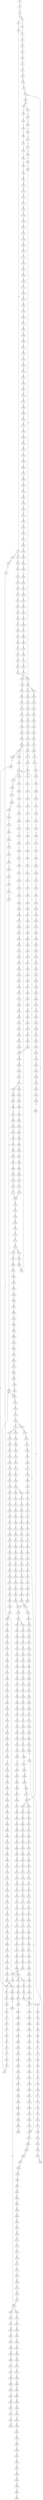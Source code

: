 strict digraph  {
	S0 -> S1 [ label = A ];
	S1 -> S2 [ label = C ];
	S2 -> S3 [ label = T ];
	S2 -> S4 [ label = G ];
	S3 -> S5 [ label = T ];
	S4 -> S6 [ label = T ];
	S5 -> S7 [ label = C ];
	S6 -> S8 [ label = C ];
	S7 -> S9 [ label = A ];
	S8 -> S10 [ label = G ];
	S8 -> S11 [ label = C ];
	S9 -> S12 [ label = A ];
	S10 -> S13 [ label = A ];
	S11 -> S14 [ label = A ];
	S12 -> S15 [ label = G ];
	S13 -> S16 [ label = G ];
	S14 -> S17 [ label = G ];
	S15 -> S18 [ label = C ];
	S16 -> S19 [ label = C ];
	S17 -> S20 [ label = C ];
	S18 -> S21 [ label = G ];
	S19 -> S22 [ label = G ];
	S20 -> S23 [ label = T ];
	S20 -> S24 [ label = G ];
	S21 -> S25 [ label = A ];
	S22 -> S26 [ label = A ];
	S23 -> S27 [ label = T ];
	S24 -> S28 [ label = A ];
	S25 -> S29 [ label = G ];
	S26 -> S30 [ label = G ];
	S27 -> S31 [ label = C ];
	S28 -> S32 [ label = G ];
	S29 -> S33 [ label = T ];
	S30 -> S34 [ label = T ];
	S31 -> S35 [ label = A ];
	S32 -> S36 [ label = T ];
	S33 -> S37 [ label = C ];
	S34 -> S38 [ label = C ];
	S35 -> S39 [ label = C ];
	S36 -> S40 [ label = C ];
	S37 -> S41 [ label = C ];
	S38 -> S42 [ label = G ];
	S39 -> S43 [ label = G ];
	S40 -> S41 [ label = C ];
	S40 -> S44 [ label = T ];
	S41 -> S45 [ label = C ];
	S42 -> S46 [ label = A ];
	S43 -> S47 [ label = C ];
	S44 -> S48 [ label = C ];
	S45 -> S49 [ label = T ];
	S45 -> S50 [ label = G ];
	S46 -> S51 [ label = A ];
	S47 -> S52 [ label = C ];
	S48 -> S53 [ label = G ];
	S49 -> S54 [ label = C ];
	S50 -> S55 [ label = C ];
	S51 -> S56 [ label = C ];
	S52 -> S57 [ label = C ];
	S53 -> S58 [ label = T ];
	S54 -> S59 [ label = C ];
	S55 -> S60 [ label = C ];
	S56 -> S61 [ label = C ];
	S57 -> S62 [ label = T ];
	S58 -> S63 [ label = C ];
	S59 -> S64 [ label = G ];
	S60 -> S65 [ label = T ];
	S61 -> S66 [ label = T ];
	S62 -> S67 [ label = T ];
	S63 -> S68 [ label = T ];
	S64 -> S69 [ label = G ];
	S65 -> S70 [ label = G ];
	S66 -> S71 [ label = G ];
	S67 -> S72 [ label = C ];
	S68 -> S73 [ label = G ];
	S69 -> S74 [ label = T ];
	S70 -> S75 [ label = T ];
	S71 -> S76 [ label = T ];
	S72 -> S77 [ label = A ];
	S73 -> S78 [ label = T ];
	S74 -> S79 [ label = C ];
	S75 -> S80 [ label = C ];
	S76 -> S81 [ label = C ];
	S77 -> S82 [ label = T ];
	S78 -> S83 [ label = T ];
	S79 -> S84 [ label = T ];
	S80 -> S85 [ label = G ];
	S81 -> S86 [ label = G ];
	S82 -> S87 [ label = C ];
	S83 -> S88 [ label = C ];
	S84 -> S89 [ label = G ];
	S85 -> S90 [ label = C ];
	S86 -> S91 [ label = C ];
	S87 -> S92 [ label = C ];
	S88 -> S93 [ label = C ];
	S89 -> S94 [ label = G ];
	S90 -> S95 [ label = G ];
	S91 -> S95 [ label = G ];
	S92 -> S96 [ label = A ];
	S93 -> S97 [ label = G ];
	S94 -> S98 [ label = A ];
	S95 -> S99 [ label = C ];
	S96 -> S100 [ label = G ];
	S97 -> S101 [ label = T ];
	S98 -> S102 [ label = G ];
	S99 -> S103 [ label = G ];
	S99 -> S104 [ label = A ];
	S100 -> S105 [ label = A ];
	S101 -> S106 [ label = G ];
	S102 -> S107 [ label = G ];
	S103 -> S108 [ label = A ];
	S104 -> S109 [ label = A ];
	S105 -> S110 [ label = A ];
	S106 -> S111 [ label = G ];
	S107 -> S112 [ label = G ];
	S108 -> S113 [ label = G ];
	S109 -> S114 [ label = C ];
	S110 -> S115 [ label = C ];
	S111 -> S116 [ label = C ];
	S112 -> S117 [ label = T ];
	S113 -> S118 [ label = C ];
	S114 -> S119 [ label = C ];
	S115 -> S120 [ label = C ];
	S116 -> S121 [ label = C ];
	S117 -> S122 [ label = G ];
	S118 -> S123 [ label = A ];
	S119 -> S124 [ label = C ];
	S120 -> S125 [ label = A ];
	S120 -> S126 [ label = G ];
	S121 -> S127 [ label = C ];
	S122 -> S128 [ label = T ];
	S123 -> S129 [ label = G ];
	S124 -> S130 [ label = G ];
	S125 -> S131 [ label = G ];
	S125 -> S132 [ label = C ];
	S126 -> S133 [ label = G ];
	S127 -> S134 [ label = G ];
	S128 -> S135 [ label = T ];
	S129 -> S136 [ label = T ];
	S130 -> S137 [ label = T ];
	S131 -> S138 [ label = A ];
	S132 -> S139 [ label = C ];
	S133 -> S140 [ label = A ];
	S134 -> S141 [ label = T ];
	S135 -> S142 [ label = C ];
	S136 -> S143 [ label = G ];
	S137 -> S144 [ label = A ];
	S138 -> S145 [ label = C ];
	S139 -> S146 [ label = A ];
	S140 -> S147 [ label = C ];
	S141 -> S148 [ label = C ];
	S142 -> S149 [ label = C ];
	S143 -> S150 [ label = C ];
	S144 -> S151 [ label = C ];
	S145 -> S152 [ label = T ];
	S146 -> S153 [ label = C ];
	S147 -> S154 [ label = G ];
	S148 -> S155 [ label = C ];
	S149 -> S156 [ label = A ];
	S150 -> S157 [ label = A ];
	S151 -> S158 [ label = A ];
	S152 -> S159 [ label = C ];
	S153 -> S160 [ label = C ];
	S154 -> S161 [ label = C ];
	S155 -> S162 [ label = A ];
	S156 -> S163 [ label = G ];
	S157 -> S164 [ label = A ];
	S158 -> S165 [ label = G ];
	S159 -> S166 [ label = C ];
	S160 -> S167 [ label = C ];
	S161 -> S168 [ label = C ];
	S162 -> S169 [ label = G ];
	S163 -> S170 [ label = C ];
	S164 -> S171 [ label = C ];
	S165 -> S172 [ label = C ];
	S166 -> S173 [ label = C ];
	S167 -> S174 [ label = C ];
	S168 -> S175 [ label = C ];
	S169 -> S176 [ label = T ];
	S170 -> S177 [ label = A ];
	S171 -> S178 [ label = A ];
	S172 -> S179 [ label = A ];
	S173 -> S180 [ label = A ];
	S174 -> S181 [ label = T ];
	S175 -> S182 [ label = A ];
	S176 -> S183 [ label = A ];
	S177 -> S184 [ label = G ];
	S178 -> S185 [ label = G ];
	S179 -> S186 [ label = G ];
	S180 -> S187 [ label = T ];
	S181 -> S188 [ label = T ];
	S182 -> S189 [ label = T ];
	S183 -> S190 [ label = G ];
	S184 -> S191 [ label = A ];
	S185 -> S192 [ label = C ];
	S186 -> S193 [ label = G ];
	S187 -> S194 [ label = C ];
	S188 -> S195 [ label = C ];
	S189 -> S196 [ label = C ];
	S190 -> S197 [ label = G ];
	S190 -> S198 [ label = C ];
	S191 -> S199 [ label = T ];
	S192 -> S200 [ label = T ];
	S193 -> S201 [ label = T ];
	S194 -> S202 [ label = T ];
	S195 -> S203 [ label = C ];
	S195 -> S204 [ label = G ];
	S196 -> S205 [ label = G ];
	S197 -> S206 [ label = G ];
	S198 -> S207 [ label = T ];
	S199 -> S208 [ label = A ];
	S200 -> S209 [ label = A ];
	S201 -> S210 [ label = G ];
	S202 -> S211 [ label = G ];
	S203 -> S212 [ label = T ];
	S204 -> S213 [ label = A ];
	S205 -> S214 [ label = T ];
	S206 -> S215 [ label = T ];
	S207 -> S216 [ label = C ];
	S208 -> S217 [ label = A ];
	S209 -> S218 [ label = C ];
	S210 -> S219 [ label = C ];
	S211 -> S220 [ label = C ];
	S212 -> S221 [ label = G ];
	S213 -> S222 [ label = T ];
	S214 -> S223 [ label = C ];
	S215 -> S224 [ label = C ];
	S216 -> S225 [ label = C ];
	S217 -> S226 [ label = A ];
	S218 -> S227 [ label = G ];
	S219 -> S228 [ label = A ];
	S220 -> S229 [ label = C ];
	S221 -> S230 [ label = T ];
	S222 -> S231 [ label = C ];
	S223 -> S232 [ label = C ];
	S224 -> S233 [ label = A ];
	S225 -> S234 [ label = A ];
	S226 -> S235 [ label = A ];
	S227 -> S236 [ label = A ];
	S228 -> S237 [ label = C ];
	S229 -> S238 [ label = A ];
	S230 -> S239 [ label = C ];
	S231 -> S240 [ label = G ];
	S232 -> S241 [ label = T ];
	S233 -> S242 [ label = C ];
	S234 -> S243 [ label = C ];
	S235 -> S244 [ label = A ];
	S236 -> S245 [ label = G ];
	S237 -> S246 [ label = G ];
	S238 -> S247 [ label = G ];
	S239 -> S248 [ label = C ];
	S240 -> S249 [ label = T ];
	S241 -> S250 [ label = C ];
	S242 -> S251 [ label = T ];
	S243 -> S252 [ label = C ];
	S244 -> S253 [ label = C ];
	S245 -> S254 [ label = A ];
	S246 -> S255 [ label = C ];
	S247 -> S256 [ label = T ];
	S248 -> S257 [ label = T ];
	S249 -> S258 [ label = T ];
	S250 -> S259 [ label = T ];
	S251 -> S260 [ label = C ];
	S252 -> S261 [ label = G ];
	S253 -> S262 [ label = T ];
	S254 -> S263 [ label = A ];
	S255 -> S264 [ label = G ];
	S256 -> S265 [ label = C ];
	S257 -> S266 [ label = T ];
	S258 -> S267 [ label = T ];
	S259 -> S268 [ label = T ];
	S260 -> S269 [ label = G ];
	S261 -> S270 [ label = G ];
	S262 -> S271 [ label = T ];
	S263 -> S272 [ label = C ];
	S264 -> S273 [ label = G ];
	S265 -> S274 [ label = G ];
	S266 -> S275 [ label = G ];
	S267 -> S276 [ label = G ];
	S268 -> S277 [ label = C ];
	S269 -> S278 [ label = C ];
	S270 -> S279 [ label = A ];
	S271 -> S280 [ label = T ];
	S272 -> S281 [ label = T ];
	S273 -> S282 [ label = T ];
	S274 -> S283 [ label = T ];
	S275 -> S284 [ label = T ];
	S276 -> S285 [ label = T ];
	S277 -> S286 [ label = T ];
	S278 -> S287 [ label = T ];
	S279 -> S288 [ label = C ];
	S280 -> S289 [ label = G ];
	S281 -> S290 [ label = G ];
	S282 -> S291 [ label = G ];
	S283 -> S292 [ label = A ];
	S284 -> S293 [ label = A ];
	S285 -> S294 [ label = A ];
	S286 -> S295 [ label = C ];
	S287 -> S296 [ label = T ];
	S288 -> S297 [ label = G ];
	S289 -> S298 [ label = C ];
	S290 -> S299 [ label = G ];
	S291 -> S300 [ label = C ];
	S292 -> S301 [ label = A ];
	S293 -> S302 [ label = G ];
	S294 -> S303 [ label = G ];
	S295 -> S304 [ label = G ];
	S296 -> S305 [ label = C ];
	S297 -> S306 [ label = T ];
	S298 -> S307 [ label = C ];
	S299 -> S308 [ label = C ];
	S300 -> S309 [ label = C ];
	S301 -> S310 [ label = G ];
	S302 -> S311 [ label = G ];
	S303 -> S312 [ label = G ];
	S304 -> S313 [ label = G ];
	S305 -> S314 [ label = A ];
	S306 -> S315 [ label = C ];
	S307 -> S316 [ label = G ];
	S308 -> S317 [ label = G ];
	S309 -> S318 [ label = G ];
	S310 -> S319 [ label = A ];
	S311 -> S320 [ label = A ];
	S312 -> S321 [ label = A ];
	S313 -> S322 [ label = A ];
	S314 -> S323 [ label = T ];
	S315 -> S324 [ label = G ];
	S316 -> S325 [ label = T ];
	S317 -> S326 [ label = C ];
	S318 -> S327 [ label = C ];
	S319 -> S328 [ label = C ];
	S320 -> S329 [ label = G ];
	S321 -> S330 [ label = A ];
	S322 -> S331 [ label = G ];
	S323 -> S332 [ label = C ];
	S324 -> S333 [ label = T ];
	S325 -> S334 [ label = A ];
	S326 -> S335 [ label = A ];
	S327 -> S336 [ label = A ];
	S328 -> S337 [ label = G ];
	S329 -> S338 [ label = A ];
	S330 -> S339 [ label = A ];
	S331 -> S340 [ label = A ];
	S332 -> S341 [ label = C ];
	S333 -> S342 [ label = G ];
	S334 -> S343 [ label = G ];
	S335 -> S344 [ label = G ];
	S336 -> S345 [ label = A ];
	S337 -> S346 [ label = G ];
	S338 -> S347 [ label = G ];
	S339 -> S348 [ label = G ];
	S340 -> S349 [ label = G ];
	S341 -> S96 [ label = A ];
	S342 -> S350 [ label = A ];
	S343 -> S351 [ label = C ];
	S344 -> S352 [ label = C ];
	S345 -> S353 [ label = C ];
	S346 -> S354 [ label = C ];
	S347 -> S355 [ label = G ];
	S348 -> S356 [ label = G ];
	S349 -> S357 [ label = G ];
	S350 -> S358 [ label = C ];
	S351 -> S359 [ label = C ];
	S352 -> S360 [ label = G ];
	S353 -> S361 [ label = C ];
	S354 -> S362 [ label = T ];
	S355 -> S363 [ label = T ];
	S356 -> S364 [ label = T ];
	S357 -> S365 [ label = T ];
	S358 -> S366 [ label = C ];
	S359 -> S367 [ label = G ];
	S360 -> S368 [ label = G ];
	S361 -> S369 [ label = A ];
	S362 -> S370 [ label = C ];
	S363 -> S371 [ label = C ];
	S364 -> S372 [ label = C ];
	S365 -> S371 [ label = C ];
	S366 -> S373 [ label = G ];
	S367 -> S374 [ label = G ];
	S368 -> S375 [ label = G ];
	S369 -> S376 [ label = G ];
	S370 -> S377 [ label = T ];
	S371 -> S378 [ label = C ];
	S372 -> S379 [ label = C ];
	S373 -> S380 [ label = G ];
	S374 -> S381 [ label = T ];
	S375 -> S382 [ label = T ];
	S376 -> S383 [ label = T ];
	S377 -> S384 [ label = C ];
	S378 -> S385 [ label = C ];
	S379 -> S386 [ label = C ];
	S380 -> S387 [ label = T ];
	S381 -> S388 [ label = G ];
	S382 -> S389 [ label = G ];
	S383 -> S390 [ label = C ];
	S384 -> S391 [ label = G ];
	S385 -> S392 [ label = A ];
	S385 -> S393 [ label = G ];
	S386 -> S394 [ label = G ];
	S387 -> S395 [ label = C ];
	S388 -> S396 [ label = A ];
	S389 -> S397 [ label = C ];
	S390 -> S398 [ label = G ];
	S391 -> S399 [ label = A ];
	S392 -> S400 [ label = G ];
	S393 -> S401 [ label = G ];
	S394 -> S402 [ label = A ];
	S395 -> S403 [ label = G ];
	S396 -> S404 [ label = C ];
	S397 -> S405 [ label = C ];
	S398 -> S406 [ label = C ];
	S399 -> S407 [ label = A ];
	S400 -> S408 [ label = A ];
	S401 -> S409 [ label = A ];
	S402 -> S410 [ label = A ];
	S403 -> S411 [ label = C ];
	S404 -> S412 [ label = G ];
	S405 -> S413 [ label = G ];
	S406 -> S414 [ label = G ];
	S407 -> S415 [ label = G ];
	S408 -> S416 [ label = G ];
	S409 -> S417 [ label = G ];
	S410 -> S418 [ label = G ];
	S411 -> S419 [ label = G ];
	S412 -> S420 [ label = T ];
	S413 -> S421 [ label = C ];
	S414 -> S422 [ label = C ];
	S415 -> S423 [ label = T ];
	S416 -> S424 [ label = C ];
	S417 -> S425 [ label = G ];
	S418 -> S426 [ label = T ];
	S419 -> S427 [ label = T ];
	S420 -> S428 [ label = G ];
	S421 -> S429 [ label = C ];
	S422 -> S430 [ label = A ];
	S423 -> S431 [ label = C ];
	S424 -> S432 [ label = C ];
	S425 -> S433 [ label = C ];
	S426 -> S434 [ label = C ];
	S427 -> S435 [ label = A ];
	S428 -> S436 [ label = G ];
	S429 -> S437 [ label = G ];
	S430 -> S438 [ label = G ];
	S431 -> S439 [ label = G ];
	S432 -> S440 [ label = A ];
	S433 -> S441 [ label = G ];
	S434 -> S442 [ label = G ];
	S435 -> S443 [ label = G ];
	S436 -> S444 [ label = G ];
	S437 -> S445 [ label = G ];
	S438 -> S446 [ label = C ];
	S439 -> S447 [ label = C ];
	S440 -> S448 [ label = C ];
	S441 -> S449 [ label = T ];
	S442 -> S450 [ label = A ];
	S443 -> S451 [ label = C ];
	S444 -> S452 [ label = T ];
	S445 -> S453 [ label = T ];
	S446 -> S454 [ label = C ];
	S447 -> S455 [ label = G ];
	S448 -> S456 [ label = G ];
	S449 -> S457 [ label = G ];
	S450 -> S458 [ label = G ];
	S451 -> S459 [ label = C ];
	S452 -> S460 [ label = A ];
	S453 -> S461 [ label = G ];
	S454 -> S462 [ label = G ];
	S455 -> S463 [ label = G ];
	S456 -> S464 [ label = G ];
	S457 -> S465 [ label = G ];
	S458 -> S466 [ label = G ];
	S459 -> S467 [ label = G ];
	S460 -> S468 [ label = C ];
	S461 -> S469 [ label = G ];
	S462 -> S470 [ label = G ];
	S463 -> S471 [ label = C ];
	S464 -> S472 [ label = T ];
	S465 -> S473 [ label = T ];
	S466 -> S474 [ label = T ];
	S467 -> S475 [ label = C ];
	S468 -> S476 [ label = T ];
	S469 -> S477 [ label = T ];
	S470 -> S478 [ label = T ];
	S471 -> S479 [ label = T ];
	S472 -> S480 [ label = T ];
	S473 -> S481 [ label = A ];
	S474 -> S482 [ label = A ];
	S475 -> S483 [ label = T ];
	S476 -> S484 [ label = A ];
	S477 -> S485 [ label = G ];
	S478 -> S486 [ label = G ];
	S479 -> S487 [ label = A ];
	S480 -> S488 [ label = A ];
	S481 -> S489 [ label = T ];
	S482 -> S490 [ label = T ];
	S483 -> S491 [ label = G ];
	S484 -> S492 [ label = T ];
	S485 -> S493 [ label = G ];
	S486 -> S494 [ label = G ];
	S487 -> S495 [ label = T ];
	S488 -> S496 [ label = C ];
	S489 -> S497 [ label = G ];
	S490 -> S498 [ label = A ];
	S491 -> S499 [ label = G ];
	S492 -> S500 [ label = T ];
	S493 -> S501 [ label = A ];
	S494 -> S502 [ label = A ];
	S495 -> S503 [ label = A ];
	S496 -> S504 [ label = T ];
	S497 -> S505 [ label = A ];
	S498 -> S506 [ label = A ];
	S499 -> S507 [ label = A ];
	S500 -> S508 [ label = G ];
	S501 -> S509 [ label = A ];
	S502 -> S510 [ label = A ];
	S503 -> S511 [ label = G ];
	S504 -> S512 [ label = G ];
	S505 -> S513 [ label = G ];
	S506 -> S514 [ label = G ];
	S507 -> S515 [ label = A ];
	S508 -> S516 [ label = G ];
	S509 -> S517 [ label = C ];
	S510 -> S518 [ label = G ];
	S511 -> S519 [ label = T ];
	S512 -> S520 [ label = C ];
	S513 -> S521 [ label = C ];
	S514 -> S522 [ label = T ];
	S515 -> S523 [ label = G ];
	S516 -> S524 [ label = A ];
	S517 -> S525 [ label = C ];
	S518 -> S526 [ label = A ];
	S519 -> S527 [ label = A ];
	S520 -> S528 [ label = A ];
	S521 -> S529 [ label = G ];
	S522 -> S530 [ label = C ];
	S523 -> S531 [ label = A ];
	S524 -> S532 [ label = A ];
	S525 -> S533 [ label = T ];
	S526 -> S534 [ label = A ];
	S527 -> S535 [ label = G ];
	S528 -> S536 [ label = G ];
	S529 -> S537 [ label = G ];
	S530 -> S538 [ label = G ];
	S531 -> S539 [ label = A ];
	S532 -> S540 [ label = C ];
	S533 -> S541 [ label = C ];
	S534 -> S542 [ label = C ];
	S535 -> S543 [ label = C ];
	S536 -> S544 [ label = A ];
	S537 -> S545 [ label = T ];
	S538 -> S546 [ label = T ];
	S539 -> S542 [ label = C ];
	S540 -> S547 [ label = G ];
	S541 -> S548 [ label = G ];
	S542 -> S549 [ label = G ];
	S543 -> S550 [ label = C ];
	S544 -> S551 [ label = C ];
	S545 -> S552 [ label = C ];
	S546 -> S553 [ label = G ];
	S547 -> S554 [ label = G ];
	S548 -> S555 [ label = G ];
	S549 -> S556 [ label = G ];
	S550 -> S557 [ label = G ];
	S551 -> S558 [ label = G ];
	S552 -> S559 [ label = G ];
	S553 -> S560 [ label = G ];
	S554 -> S561 [ label = T ];
	S555 -> S562 [ label = C ];
	S556 -> S563 [ label = C ];
	S557 -> S564 [ label = A ];
	S558 -> S565 [ label = G ];
	S559 -> S566 [ label = C ];
	S560 -> S567 [ label = T ];
	S561 -> S568 [ label = A ];
	S562 -> S569 [ label = A ];
	S563 -> S570 [ label = A ];
	S564 -> S571 [ label = A ];
	S565 -> S572 [ label = A ];
	S566 -> S573 [ label = A ];
	S567 -> S574 [ label = A ];
	S568 -> S575 [ label = C ];
	S569 -> S576 [ label = C ];
	S570 -> S577 [ label = C ];
	S571 -> S578 [ label = A ];
	S572 -> S579 [ label = C ];
	S573 -> S580 [ label = C ];
	S574 -> S581 [ label = C ];
	S575 -> S582 [ label = G ];
	S576 -> S583 [ label = G ];
	S577 -> S584 [ label = C ];
	S577 -> S585 [ label = T ];
	S578 -> S586 [ label = C ];
	S579 -> S587 [ label = A ];
	S580 -> S588 [ label = G ];
	S581 -> S589 [ label = C ];
	S582 -> S590 [ label = A ];
	S583 -> S591 [ label = C ];
	S584 -> S592 [ label = G ];
	S585 -> S593 [ label = G ];
	S586 -> S594 [ label = C ];
	S587 -> S595 [ label = C ];
	S588 -> S596 [ label = C ];
	S589 -> S597 [ label = G ];
	S590 -> S598 [ label = A ];
	S591 -> S599 [ label = G ];
	S592 -> S600 [ label = G ];
	S593 -> S601 [ label = G ];
	S594 -> S602 [ label = C ];
	S595 -> S603 [ label = A ];
	S596 -> S604 [ label = G ];
	S597 -> S605 [ label = G ];
	S598 -> S606 [ label = G ];
	S599 -> S607 [ label = C ];
	S600 -> S608 [ label = G ];
	S601 -> S609 [ label = G ];
	S602 -> S610 [ label = C ];
	S603 -> S611 [ label = C ];
	S604 -> S612 [ label = C ];
	S605 -> S613 [ label = T ];
	S606 -> S614 [ label = A ];
	S607 -> S615 [ label = G ];
	S608 -> S616 [ label = A ];
	S609 -> S617 [ label = A ];
	S610 -> S618 [ label = G ];
	S611 -> S619 [ label = C ];
	S612 -> S615 [ label = G ];
	S613 -> S620 [ label = G ];
	S614 -> S621 [ label = A ];
	S615 -> S622 [ label = C ];
	S615 -> S623 [ label = G ];
	S616 -> S624 [ label = A ];
	S617 -> S625 [ label = A ];
	S618 -> S626 [ label = A ];
	S619 -> S627 [ label = T ];
	S620 -> S628 [ label = G ];
	S621 -> S629 [ label = G ];
	S622 -> S630 [ label = G ];
	S623 -> S631 [ label = C ];
	S624 -> S632 [ label = T ];
	S625 -> S633 [ label = C ];
	S626 -> S634 [ label = C ];
	S627 -> S635 [ label = C ];
	S628 -> S636 [ label = T ];
	S629 -> S637 [ label = T ];
	S630 -> S638 [ label = T ];
	S631 -> S639 [ label = T ];
	S632 -> S640 [ label = T ];
	S633 -> S641 [ label = T ];
	S634 -> S642 [ label = T ];
	S635 -> S643 [ label = T ];
	S636 -> S644 [ label = T ];
	S637 -> S645 [ label = G ];
	S638 -> S646 [ label = C ];
	S639 -> S647 [ label = G ];
	S640 -> S648 [ label = G ];
	S641 -> S649 [ label = G ];
	S642 -> S650 [ label = A ];
	S643 -> S651 [ label = A ];
	S644 -> S652 [ label = A ];
	S645 -> S653 [ label = T ];
	S646 -> S654 [ label = G ];
	S647 -> S655 [ label = G ];
	S648 -> S656 [ label = A ];
	S649 -> S657 [ label = G ];
	S650 -> S658 [ label = G ];
	S651 -> S659 [ label = G ];
	S652 -> S660 [ label = G ];
	S653 -> S661 [ label = C ];
	S654 -> S662 [ label = A ];
	S655 -> S663 [ label = A ];
	S656 -> S664 [ label = A ];
	S657 -> S665 [ label = A ];
	S658 -> S666 [ label = A ];
	S659 -> S667 [ label = A ];
	S660 -> S668 [ label = A ];
	S661 -> S669 [ label = C ];
	S662 -> S670 [ label = C ];
	S663 -> S671 [ label = A ];
	S664 -> S672 [ label = C ];
	S665 -> S673 [ label = C ];
	S666 -> S674 [ label = A ];
	S667 -> S675 [ label = A ];
	S668 -> S676 [ label = A ];
	S669 -> S677 [ label = T ];
	S670 -> S678 [ label = G ];
	S671 -> S679 [ label = T ];
	S672 -> S680 [ label = C ];
	S673 -> S681 [ label = C ];
	S674 -> S682 [ label = T ];
	S675 -> S683 [ label = C ];
	S676 -> S684 [ label = G ];
	S677 -> S685 [ label = G ];
	S678 -> S686 [ label = C ];
	S679 -> S687 [ label = G ];
	S680 -> S688 [ label = C ];
	S681 -> S689 [ label = C ];
	S682 -> S690 [ label = C ];
	S683 -> S691 [ label = G ];
	S684 -> S692 [ label = G ];
	S685 -> S693 [ label = G ];
	S686 -> S694 [ label = G ];
	S687 -> S695 [ label = G ];
	S688 -> S696 [ label = G ];
	S689 -> S697 [ label = G ];
	S690 -> S698 [ label = G ];
	S691 -> S699 [ label = A ];
	S692 -> S700 [ label = G ];
	S693 -> S701 [ label = C ];
	S694 -> S702 [ label = C ];
	S695 -> S703 [ label = G ];
	S696 -> S704 [ label = T ];
	S697 -> S705 [ label = T ];
	S698 -> S706 [ label = G ];
	S699 -> S707 [ label = G ];
	S700 -> S708 [ label = G ];
	S701 -> S709 [ label = C ];
	S702 -> S710 [ label = C ];
	S703 -> S711 [ label = G ];
	S704 -> S712 [ label = C ];
	S705 -> S713 [ label = C ];
	S706 -> S714 [ label = G ];
	S707 -> S715 [ label = G ];
	S708 -> S716 [ label = G ];
	S709 -> S717 [ label = T ];
	S710 -> S718 [ label = T ];
	S711 -> S719 [ label = T ];
	S712 -> S720 [ label = T ];
	S713 -> S721 [ label = T ];
	S714 -> S722 [ label = T ];
	S715 -> S723 [ label = T ];
	S716 -> S724 [ label = T ];
	S717 -> S725 [ label = G ];
	S718 -> S726 [ label = C ];
	S719 -> S727 [ label = C ];
	S720 -> S728 [ label = C ];
	S721 -> S728 [ label = C ];
	S722 -> S729 [ label = A ];
	S723 -> S730 [ label = G ];
	S724 -> S731 [ label = C ];
	S725 -> S732 [ label = G ];
	S726 -> S733 [ label = G ];
	S727 -> S734 [ label = C ];
	S728 -> S735 [ label = G ];
	S729 -> S736 [ label = T ];
	S730 -> S737 [ label = T ];
	S731 -> S738 [ label = C ];
	S732 -> S739 [ label = G ];
	S733 -> S740 [ label = G ];
	S734 -> S741 [ label = G ];
	S735 -> S742 [ label = G ];
	S736 -> S743 [ label = C ];
	S737 -> S744 [ label = C ];
	S738 -> S745 [ label = G ];
	S739 -> S746 [ label = T ];
	S740 -> S747 [ label = G ];
	S741 -> S748 [ label = C ];
	S742 -> S749 [ label = C ];
	S743 -> S750 [ label = C ];
	S744 -> S751 [ label = C ];
	S745 -> S752 [ label = T ];
	S746 -> S753 [ label = C ];
	S747 -> S754 [ label = C ];
	S748 -> S755 [ label = C ];
	S749 -> S756 [ label = A ];
	S750 -> S757 [ label = C ];
	S751 -> S758 [ label = C ];
	S752 -> S759 [ label = C ];
	S753 -> S760 [ label = C ];
	S754 -> S761 [ label = T ];
	S755 -> S762 [ label = G ];
	S756 -> S763 [ label = C ];
	S757 -> S764 [ label = G ];
	S758 -> S765 [ label = T ];
	S759 -> S766 [ label = G ];
	S760 -> S767 [ label = C ];
	S761 -> S768 [ label = C ];
	S762 -> S769 [ label = G ];
	S763 -> S770 [ label = C ];
	S764 -> S771 [ label = A ];
	S765 -> S772 [ label = G ];
	S766 -> S773 [ label = G ];
	S767 -> S774 [ label = G ];
	S768 -> S775 [ label = A ];
	S769 -> S776 [ label = A ];
	S770 -> S777 [ label = G ];
	S771 -> S778 [ label = A ];
	S772 -> S779 [ label = T ];
	S773 -> S780 [ label = A ];
	S774 -> S781 [ label = A ];
	S775 -> S782 [ label = C ];
	S776 -> S783 [ label = A ];
	S777 -> S784 [ label = A ];
	S778 -> S785 [ label = A ];
	S779 -> S786 [ label = C ];
	S780 -> S787 [ label = A ];
	S781 -> S788 [ label = G ];
	S782 -> S789 [ label = G ];
	S783 -> S790 [ label = C ];
	S784 -> S791 [ label = G ];
	S784 -> S792 [ label = A ];
	S785 -> S793 [ label = G ];
	S786 -> S794 [ label = C ];
	S787 -> S795 [ label = C ];
	S788 -> S796 [ label = T ];
	S789 -> S797 [ label = T ];
	S790 -> S798 [ label = T ];
	S791 -> S799 [ label = T ];
	S792 -> S800 [ label = T ];
	S793 -> S801 [ label = T ];
	S794 -> S802 [ label = T ];
	S795 -> S803 [ label = A ];
	S795 -> S804 [ label = T ];
	S796 -> S805 [ label = C ];
	S797 -> S806 [ label = C ];
	S798 -> S807 [ label = G ];
	S799 -> S808 [ label = C ];
	S800 -> S809 [ label = G ];
	S801 -> S810 [ label = G ];
	S802 -> S811 [ label = A ];
	S803 -> S812 [ label = G ];
	S804 -> S813 [ label = A ];
	S805 -> S814 [ label = C ];
	S806 -> S815 [ label = C ];
	S807 -> S816 [ label = C ];
	S808 -> S817 [ label = C ];
	S809 -> S818 [ label = T ];
	S810 -> S819 [ label = T ];
	S811 -> S820 [ label = C ];
	S812 -> S821 [ label = G ];
	S813 -> S822 [ label = C ];
	S814 -> S823 [ label = A ];
	S815 -> S824 [ label = A ];
	S816 -> S825 [ label = A ];
	S817 -> S823 [ label = A ];
	S818 -> S826 [ label = A ];
	S819 -> S827 [ label = C ];
	S820 -> S828 [ label = T ];
	S821 -> S829 [ label = A ];
	S822 -> S830 [ label = A ];
	S823 -> S831 [ label = G ];
	S824 -> S832 [ label = G ];
	S825 -> S833 [ label = A ];
	S826 -> S834 [ label = G ];
	S827 -> S835 [ label = G ];
	S828 -> S836 [ label = A ];
	S829 -> S837 [ label = A ];
	S830 -> S838 [ label = A ];
	S831 -> S839 [ label = T ];
	S831 -> S840 [ label = C ];
	S832 -> S20 [ label = C ];
	S833 -> S841 [ label = C ];
	S834 -> S842 [ label = T ];
	S835 -> S843 [ label = T ];
	S836 -> S844 [ label = C ];
	S837 -> S845 [ label = T ];
	S838 -> S846 [ label = C ];
	S839 -> S847 [ label = A ];
	S840 -> S848 [ label = T ];
	S841 -> S849 [ label = C ];
	S842 -> S850 [ label = T ];
	S843 -> S851 [ label = C ];
	S844 -> S852 [ label = C ];
	S845 -> S853 [ label = A ];
	S846 -> S854 [ label = G ];
	S847 -> S190 [ label = G ];
	S848 -> S27 [ label = T ];
	S849 -> S855 [ label = A ];
	S850 -> S856 [ label = T ];
	S851 -> S857 [ label = G ];
	S852 -> S858 [ label = A ];
	S853 -> S859 [ label = G ];
	S854 -> S860 [ label = A ];
	S855 -> S861 [ label = G ];
	S856 -> S862 [ label = C ];
	S857 -> S863 [ label = G ];
	S858 -> S864 [ label = G ];
	S859 -> S865 [ label = T ];
	S860 -> S866 [ label = A ];
	S861 -> S867 [ label = A ];
	S862 -> S868 [ label = A ];
	S863 -> S869 [ label = A ];
	S864 -> S870 [ label = G ];
	S865 -> S871 [ label = C ];
	S866 -> S872 [ label = A ];
	S867 -> S873 [ label = A ];
	S868 -> S874 [ label = C ];
	S869 -> S875 [ label = A ];
	S870 -> S876 [ label = A ];
	S871 -> S877 [ label = T ];
	S872 -> S878 [ label = A ];
	S873 -> S879 [ label = C ];
	S874 -> S880 [ label = T ];
	S875 -> S795 [ label = C ];
	S876 -> S881 [ label = G ];
	S877 -> S882 [ label = C ];
	S878 -> S883 [ label = C ];
	S879 -> S884 [ label = A ];
	S880 -> S885 [ label = C ];
	S881 -> S886 [ label = A ];
	S882 -> S887 [ label = T ];
	S883 -> S888 [ label = A ];
	S884 -> S889 [ label = G ];
	S885 -> S890 [ label = C ];
	S886 -> S891 [ label = G ];
	S887 -> S892 [ label = C ];
	S888 -> S893 [ label = G ];
	S889 -> S894 [ label = C ];
	S890 -> S895 [ label = T ];
	S891 -> S896 [ label = T ];
	S892 -> S897 [ label = T ];
	S893 -> S898 [ label = A ];
	S894 -> S899 [ label = C ];
	S895 -> S900 [ label = T ];
	S896 -> S901 [ label = C ];
	S897 -> S902 [ label = G ];
	S898 -> S903 [ label = A ];
	S899 -> S904 [ label = G ];
	S900 -> S905 [ label = T ];
	S901 -> S906 [ label = A ];
	S902 -> S907 [ label = A ];
	S903 -> S908 [ label = G ];
	S904 -> S909 [ label = T ];
	S905 -> S910 [ label = C ];
	S906 -> S911 [ label = G ];
	S907 -> S912 [ label = G ];
	S908 -> S913 [ label = G ];
	S909 -> S914 [ label = C ];
	S910 -> S915 [ label = A ];
	S911 -> S916 [ label = G ];
	S912 -> S917 [ label = T ];
	S913 -> S918 [ label = G ];
	S914 -> S919 [ label = C ];
	S915 -> S920 [ label = T ];
	S916 -> S921 [ label = A ];
	S917 -> S922 [ label = A ];
	S918 -> S923 [ label = G ];
	S919 -> S924 [ label = T ];
	S920 -> S925 [ label = C ];
	S921 -> S926 [ label = C ];
	S923 -> S927 [ label = T ];
	S924 -> S928 [ label = C ];
	S925 -> S929 [ label = C ];
	S926 -> S930 [ label = C ];
	S927 -> S931 [ label = C ];
	S928 -> S932 [ label = T ];
	S929 -> S933 [ label = A ];
	S930 -> S934 [ label = A ];
	S931 -> S935 [ label = T ];
	S932 -> S936 [ label = G ];
	S933 -> S100 [ label = G ];
	S934 -> S937 [ label = G ];
	S935 -> S938 [ label = C ];
	S936 -> S939 [ label = T ];
	S937 -> S940 [ label = T ];
	S938 -> S941 [ label = T ];
	S939 -> S942 [ label = C ];
	S940 -> S943 [ label = C ];
	S941 -> S944 [ label = C ];
	S942 -> S945 [ label = G ];
	S943 -> S946 [ label = T ];
	S944 -> S947 [ label = G ];
	S945 -> S948 [ label = T ];
	S946 -> S949 [ label = C ];
	S947 -> S950 [ label = T ];
	S948 -> S951 [ label = G ];
	S949 -> S952 [ label = T ];
	S950 -> S953 [ label = G ];
	S951 -> S954 [ label = G ];
	S952 -> S955 [ label = G ];
	S953 -> S956 [ label = G ];
	S954 -> S957 [ label = T ];
	S955 -> S958 [ label = T ];
	S956 -> S959 [ label = T ];
	S957 -> S574 [ label = A ];
	S958 -> S960 [ label = A ];
	S959 -> S961 [ label = A ];
}
